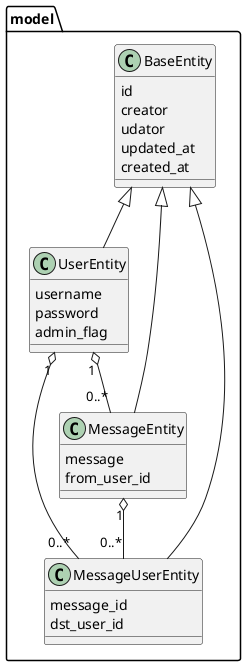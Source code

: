 @startuml

package model {
	class BaseEntity{
		id
		creator
		udator
		updated_at
		created_at
	}

	class UserEntity{
		username
		password
		admin_flag
	}

	class MessageEntity {
	  message
		from_user_id
	}

	class MessageUserEntity {
	  message_id
		dst_user_id
	}

	BaseEntity <|-- UserEntity
	BaseEntity <|-- MessageEntity
	BaseEntity <|-- MessageUserEntity

	UserEntity "1" o-- "0..*" MessageEntity
	MessageEntity  "1" o-- "0..*" MessageUserEntity
	UserEntity "1" o-- "0..*" MessageUserEntity
}



@enduml

